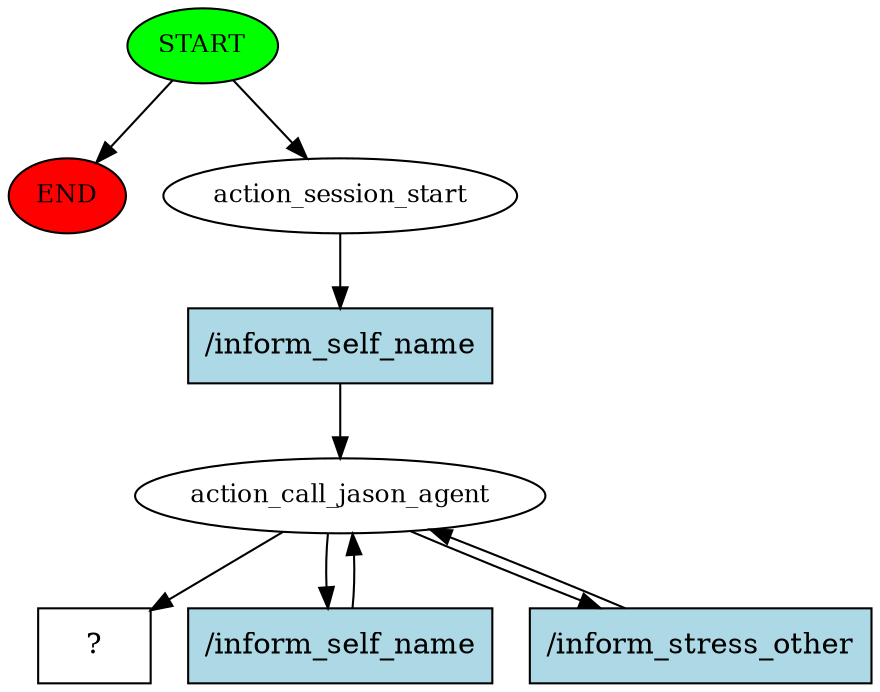 digraph  {
0 [class="start active", fillcolor=green, fontsize=12, label=START, style=filled];
"-1" [class=end, fillcolor=red, fontsize=12, label=END, style=filled];
1 [class=active, fontsize=12, label=action_session_start];
2 [class=active, fontsize=12, label=action_call_jason_agent];
5 [class="intent dashed active", label="  ?  ", shape=rect];
6 [class="intent active", fillcolor=lightblue, label="/inform_self_name", shape=rect, style=filled];
7 [class="intent active", fillcolor=lightblue, label="/inform_self_name", shape=rect, style=filled];
8 [class="intent active", fillcolor=lightblue, label="/inform_stress_other", shape=rect, style=filled];
0 -> "-1"  [class="", key=NONE, label=""];
0 -> 1  [class=active, key=NONE, label=""];
1 -> 6  [class=active, key=0];
2 -> 5  [class=active, key=NONE, label=""];
2 -> 7  [class=active, key=0];
2 -> 8  [class=active, key=0];
6 -> 2  [class=active, key=0];
7 -> 2  [class=active, key=0];
8 -> 2  [class=active, key=0];
}
